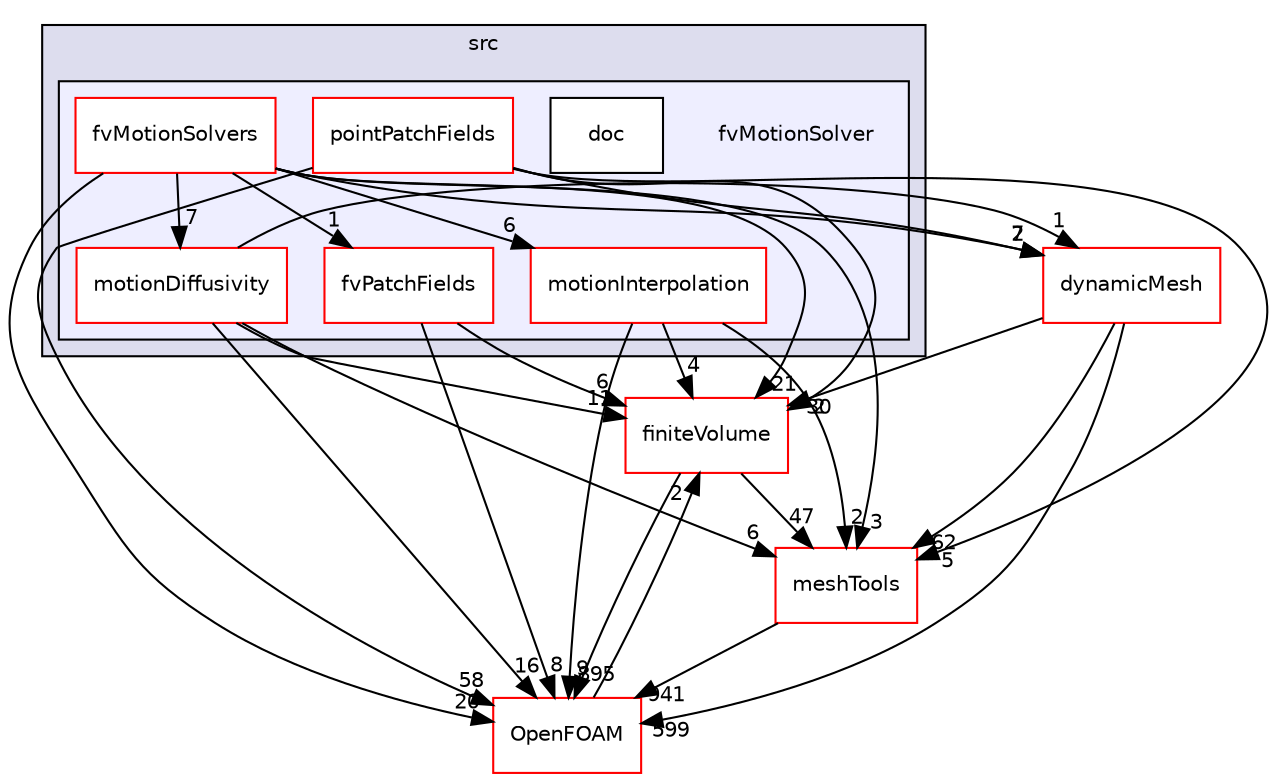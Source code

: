 digraph "src/fvMotionSolver" {
  bgcolor=transparent;
  compound=true
  node [ fontsize="10", fontname="Helvetica"];
  edge [ labelfontsize="10", labelfontname="Helvetica"];
  subgraph clusterdir_68267d1309a1af8e8297ef4c3efbcdba {
    graph [ bgcolor="#ddddee", pencolor="black", label="src" fontname="Helvetica", fontsize="10", URL="dir_68267d1309a1af8e8297ef4c3efbcdba.html"]
  subgraph clusterdir_f7091aeabaea36e4bb5fe5aa28ecbeff {
    graph [ bgcolor="#eeeeff", pencolor="black", label="" URL="dir_f7091aeabaea36e4bb5fe5aa28ecbeff.html"];
    dir_f7091aeabaea36e4bb5fe5aa28ecbeff [shape=plaintext label="fvMotionSolver"];
    dir_bd4afd8be2a5996d4d2211a7bb0a511d [shape=box label="doc" color="black" fillcolor="white" style="filled" URL="dir_bd4afd8be2a5996d4d2211a7bb0a511d.html"];
    dir_a38e3b643eae30d7add43af99171ff5d [shape=box label="fvMotionSolvers" color="red" fillcolor="white" style="filled" URL="dir_a38e3b643eae30d7add43af99171ff5d.html"];
    dir_e65d1d6aae4da9c5b92ad78bc53acc93 [shape=box label="fvPatchFields" color="red" fillcolor="white" style="filled" URL="dir_e65d1d6aae4da9c5b92ad78bc53acc93.html"];
    dir_8ab94aa558c9b87721da8bbf3fb9229e [shape=box label="motionDiffusivity" color="red" fillcolor="white" style="filled" URL="dir_8ab94aa558c9b87721da8bbf3fb9229e.html"];
    dir_dd25a7eb27a0c569fbd4e8c3e1ef4a47 [shape=box label="motionInterpolation" color="red" fillcolor="white" style="filled" URL="dir_dd25a7eb27a0c569fbd4e8c3e1ef4a47.html"];
    dir_04dc98a79837e8a8cdeb4bd5e586912c [shape=box label="pointPatchFields" color="red" fillcolor="white" style="filled" URL="dir_04dc98a79837e8a8cdeb4bd5e586912c.html"];
  }
  }
  dir_9bd15774b555cf7259a6fa18f99fe99b [shape=box label="finiteVolume" color="red" URL="dir_9bd15774b555cf7259a6fa18f99fe99b.html"];
  dir_ae30ad0bef50cf391b24c614251bb9fd [shape=box label="meshTools" color="red" URL="dir_ae30ad0bef50cf391b24c614251bb9fd.html"];
  dir_63742796c427c97a292c80f7db71da36 [shape=box label="dynamicMesh" color="red" URL="dir_63742796c427c97a292c80f7db71da36.html"];
  dir_c5473ff19b20e6ec4dfe5c310b3778a8 [shape=box label="OpenFOAM" color="red" URL="dir_c5473ff19b20e6ec4dfe5c310b3778a8.html"];
  dir_9bd15774b555cf7259a6fa18f99fe99b->dir_ae30ad0bef50cf391b24c614251bb9fd [headlabel="47", labeldistance=1.5 headhref="dir_000814_001949.html"];
  dir_9bd15774b555cf7259a6fa18f99fe99b->dir_c5473ff19b20e6ec4dfe5c310b3778a8 [headlabel="895", labeldistance=1.5 headhref="dir_000814_002151.html"];
  dir_ae30ad0bef50cf391b24c614251bb9fd->dir_c5473ff19b20e6ec4dfe5c310b3778a8 [headlabel="941", labeldistance=1.5 headhref="dir_001949_002151.html"];
  dir_63742796c427c97a292c80f7db71da36->dir_9bd15774b555cf7259a6fa18f99fe99b [headlabel="30", labeldistance=1.5 headhref="dir_000588_000814.html"];
  dir_63742796c427c97a292c80f7db71da36->dir_ae30ad0bef50cf391b24c614251bb9fd [headlabel="62", labeldistance=1.5 headhref="dir_000588_001949.html"];
  dir_63742796c427c97a292c80f7db71da36->dir_c5473ff19b20e6ec4dfe5c310b3778a8 [headlabel="599", labeldistance=1.5 headhref="dir_000588_002151.html"];
  dir_dd25a7eb27a0c569fbd4e8c3e1ef4a47->dir_9bd15774b555cf7259a6fa18f99fe99b [headlabel="4", labeldistance=1.5 headhref="dir_001425_000814.html"];
  dir_dd25a7eb27a0c569fbd4e8c3e1ef4a47->dir_ae30ad0bef50cf391b24c614251bb9fd [headlabel="2", labeldistance=1.5 headhref="dir_001425_001949.html"];
  dir_dd25a7eb27a0c569fbd4e8c3e1ef4a47->dir_c5473ff19b20e6ec4dfe5c310b3778a8 [headlabel="9", labeldistance=1.5 headhref="dir_001425_002151.html"];
  dir_e65d1d6aae4da9c5b92ad78bc53acc93->dir_9bd15774b555cf7259a6fa18f99fe99b [headlabel="6", labeldistance=1.5 headhref="dir_001408_000814.html"];
  dir_e65d1d6aae4da9c5b92ad78bc53acc93->dir_c5473ff19b20e6ec4dfe5c310b3778a8 [headlabel="8", labeldistance=1.5 headhref="dir_001408_002151.html"];
  dir_c5473ff19b20e6ec4dfe5c310b3778a8->dir_9bd15774b555cf7259a6fa18f99fe99b [headlabel="2", labeldistance=1.5 headhref="dir_002151_000814.html"];
  dir_04dc98a79837e8a8cdeb4bd5e586912c->dir_9bd15774b555cf7259a6fa18f99fe99b [headlabel="2", labeldistance=1.5 headhref="dir_001429_000814.html"];
  dir_04dc98a79837e8a8cdeb4bd5e586912c->dir_ae30ad0bef50cf391b24c614251bb9fd [headlabel="5", labeldistance=1.5 headhref="dir_001429_001949.html"];
  dir_04dc98a79837e8a8cdeb4bd5e586912c->dir_63742796c427c97a292c80f7db71da36 [headlabel="2", labeldistance=1.5 headhref="dir_001429_000588.html"];
  dir_04dc98a79837e8a8cdeb4bd5e586912c->dir_c5473ff19b20e6ec4dfe5c310b3778a8 [headlabel="58", labeldistance=1.5 headhref="dir_001429_002151.html"];
  dir_8ab94aa558c9b87721da8bbf3fb9229e->dir_9bd15774b555cf7259a6fa18f99fe99b [headlabel="11", labeldistance=1.5 headhref="dir_001412_000814.html"];
  dir_8ab94aa558c9b87721da8bbf3fb9229e->dir_ae30ad0bef50cf391b24c614251bb9fd [headlabel="6", labeldistance=1.5 headhref="dir_001412_001949.html"];
  dir_8ab94aa558c9b87721da8bbf3fb9229e->dir_63742796c427c97a292c80f7db71da36 [headlabel="1", labeldistance=1.5 headhref="dir_001412_000588.html"];
  dir_8ab94aa558c9b87721da8bbf3fb9229e->dir_c5473ff19b20e6ec4dfe5c310b3778a8 [headlabel="16", labeldistance=1.5 headhref="dir_001412_002151.html"];
  dir_a38e3b643eae30d7add43af99171ff5d->dir_9bd15774b555cf7259a6fa18f99fe99b [headlabel="21", labeldistance=1.5 headhref="dir_001395_000814.html"];
  dir_a38e3b643eae30d7add43af99171ff5d->dir_ae30ad0bef50cf391b24c614251bb9fd [headlabel="3", labeldistance=1.5 headhref="dir_001395_001949.html"];
  dir_a38e3b643eae30d7add43af99171ff5d->dir_63742796c427c97a292c80f7db71da36 [headlabel="7", labeldistance=1.5 headhref="dir_001395_000588.html"];
  dir_a38e3b643eae30d7add43af99171ff5d->dir_dd25a7eb27a0c569fbd4e8c3e1ef4a47 [headlabel="6", labeldistance=1.5 headhref="dir_001395_001425.html"];
  dir_a38e3b643eae30d7add43af99171ff5d->dir_e65d1d6aae4da9c5b92ad78bc53acc93 [headlabel="1", labeldistance=1.5 headhref="dir_001395_001408.html"];
  dir_a38e3b643eae30d7add43af99171ff5d->dir_c5473ff19b20e6ec4dfe5c310b3778a8 [headlabel="20", labeldistance=1.5 headhref="dir_001395_002151.html"];
  dir_a38e3b643eae30d7add43af99171ff5d->dir_8ab94aa558c9b87721da8bbf3fb9229e [headlabel="7", labeldistance=1.5 headhref="dir_001395_001412.html"];
}
